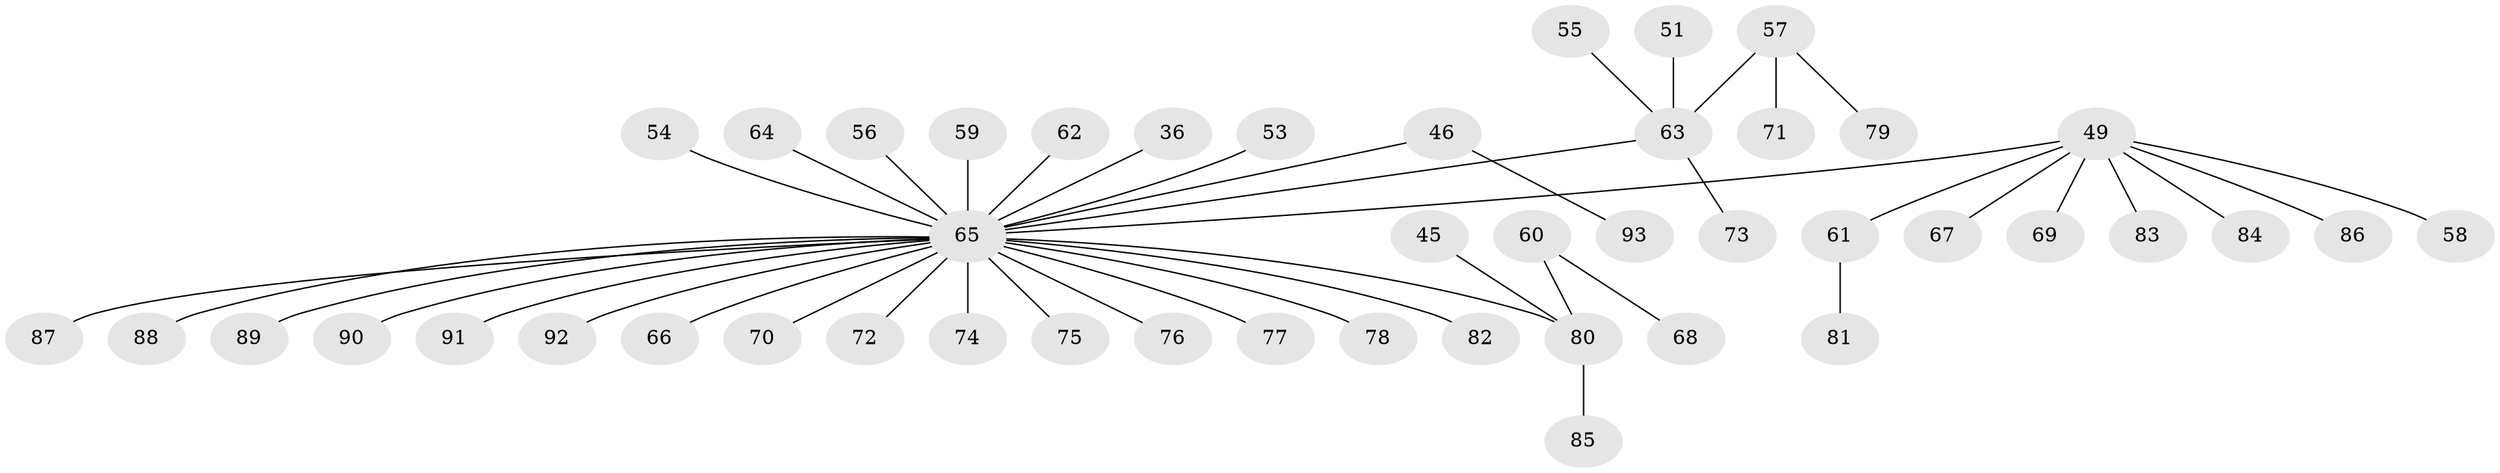 // original degree distribution, {4: 0.0967741935483871, 5: 0.03225806451612903, 1: 0.5376344086021505, 6: 0.03225806451612903, 3: 0.0967741935483871, 2: 0.20430107526881722}
// Generated by graph-tools (version 1.1) at 2025/53/03/09/25 04:53:14]
// undirected, 46 vertices, 45 edges
graph export_dot {
graph [start="1"]
  node [color=gray90,style=filled];
  36;
  45;
  46;
  49 [super="+40+48"];
  51;
  53;
  54;
  55;
  56;
  57 [super="+30"];
  58;
  59;
  60;
  61;
  62;
  63 [super="+50"];
  64;
  65 [super="+21+5+52+17+23+41+44+34+43+35"];
  66;
  67;
  68;
  69;
  70;
  71;
  72;
  73;
  74;
  75;
  76;
  77;
  78;
  79;
  80 [super="+42"];
  81;
  82;
  83;
  84;
  85;
  86;
  87;
  88;
  89;
  90;
  91;
  92;
  93;
  36 -- 65;
  45 -- 80;
  46 -- 93;
  46 -- 65;
  49 -- 65;
  49 -- 83;
  49 -- 69;
  49 -- 67;
  49 -- 84;
  49 -- 86;
  49 -- 58;
  49 -- 61;
  51 -- 63;
  53 -- 65;
  54 -- 65;
  55 -- 63;
  56 -- 65;
  57 -- 79;
  57 -- 71;
  57 -- 63;
  59 -- 65;
  60 -- 68;
  60 -- 80;
  61 -- 81;
  62 -- 65;
  63 -- 73;
  63 -- 65;
  64 -- 65;
  65 -- 78;
  65 -- 87;
  65 -- 66;
  65 -- 70;
  65 -- 72;
  65 -- 74;
  65 -- 75;
  65 -- 76;
  65 -- 88;
  65 -- 89;
  65 -- 92;
  65 -- 91;
  65 -- 77;
  65 -- 82;
  65 -- 90;
  65 -- 80;
  80 -- 85;
}
